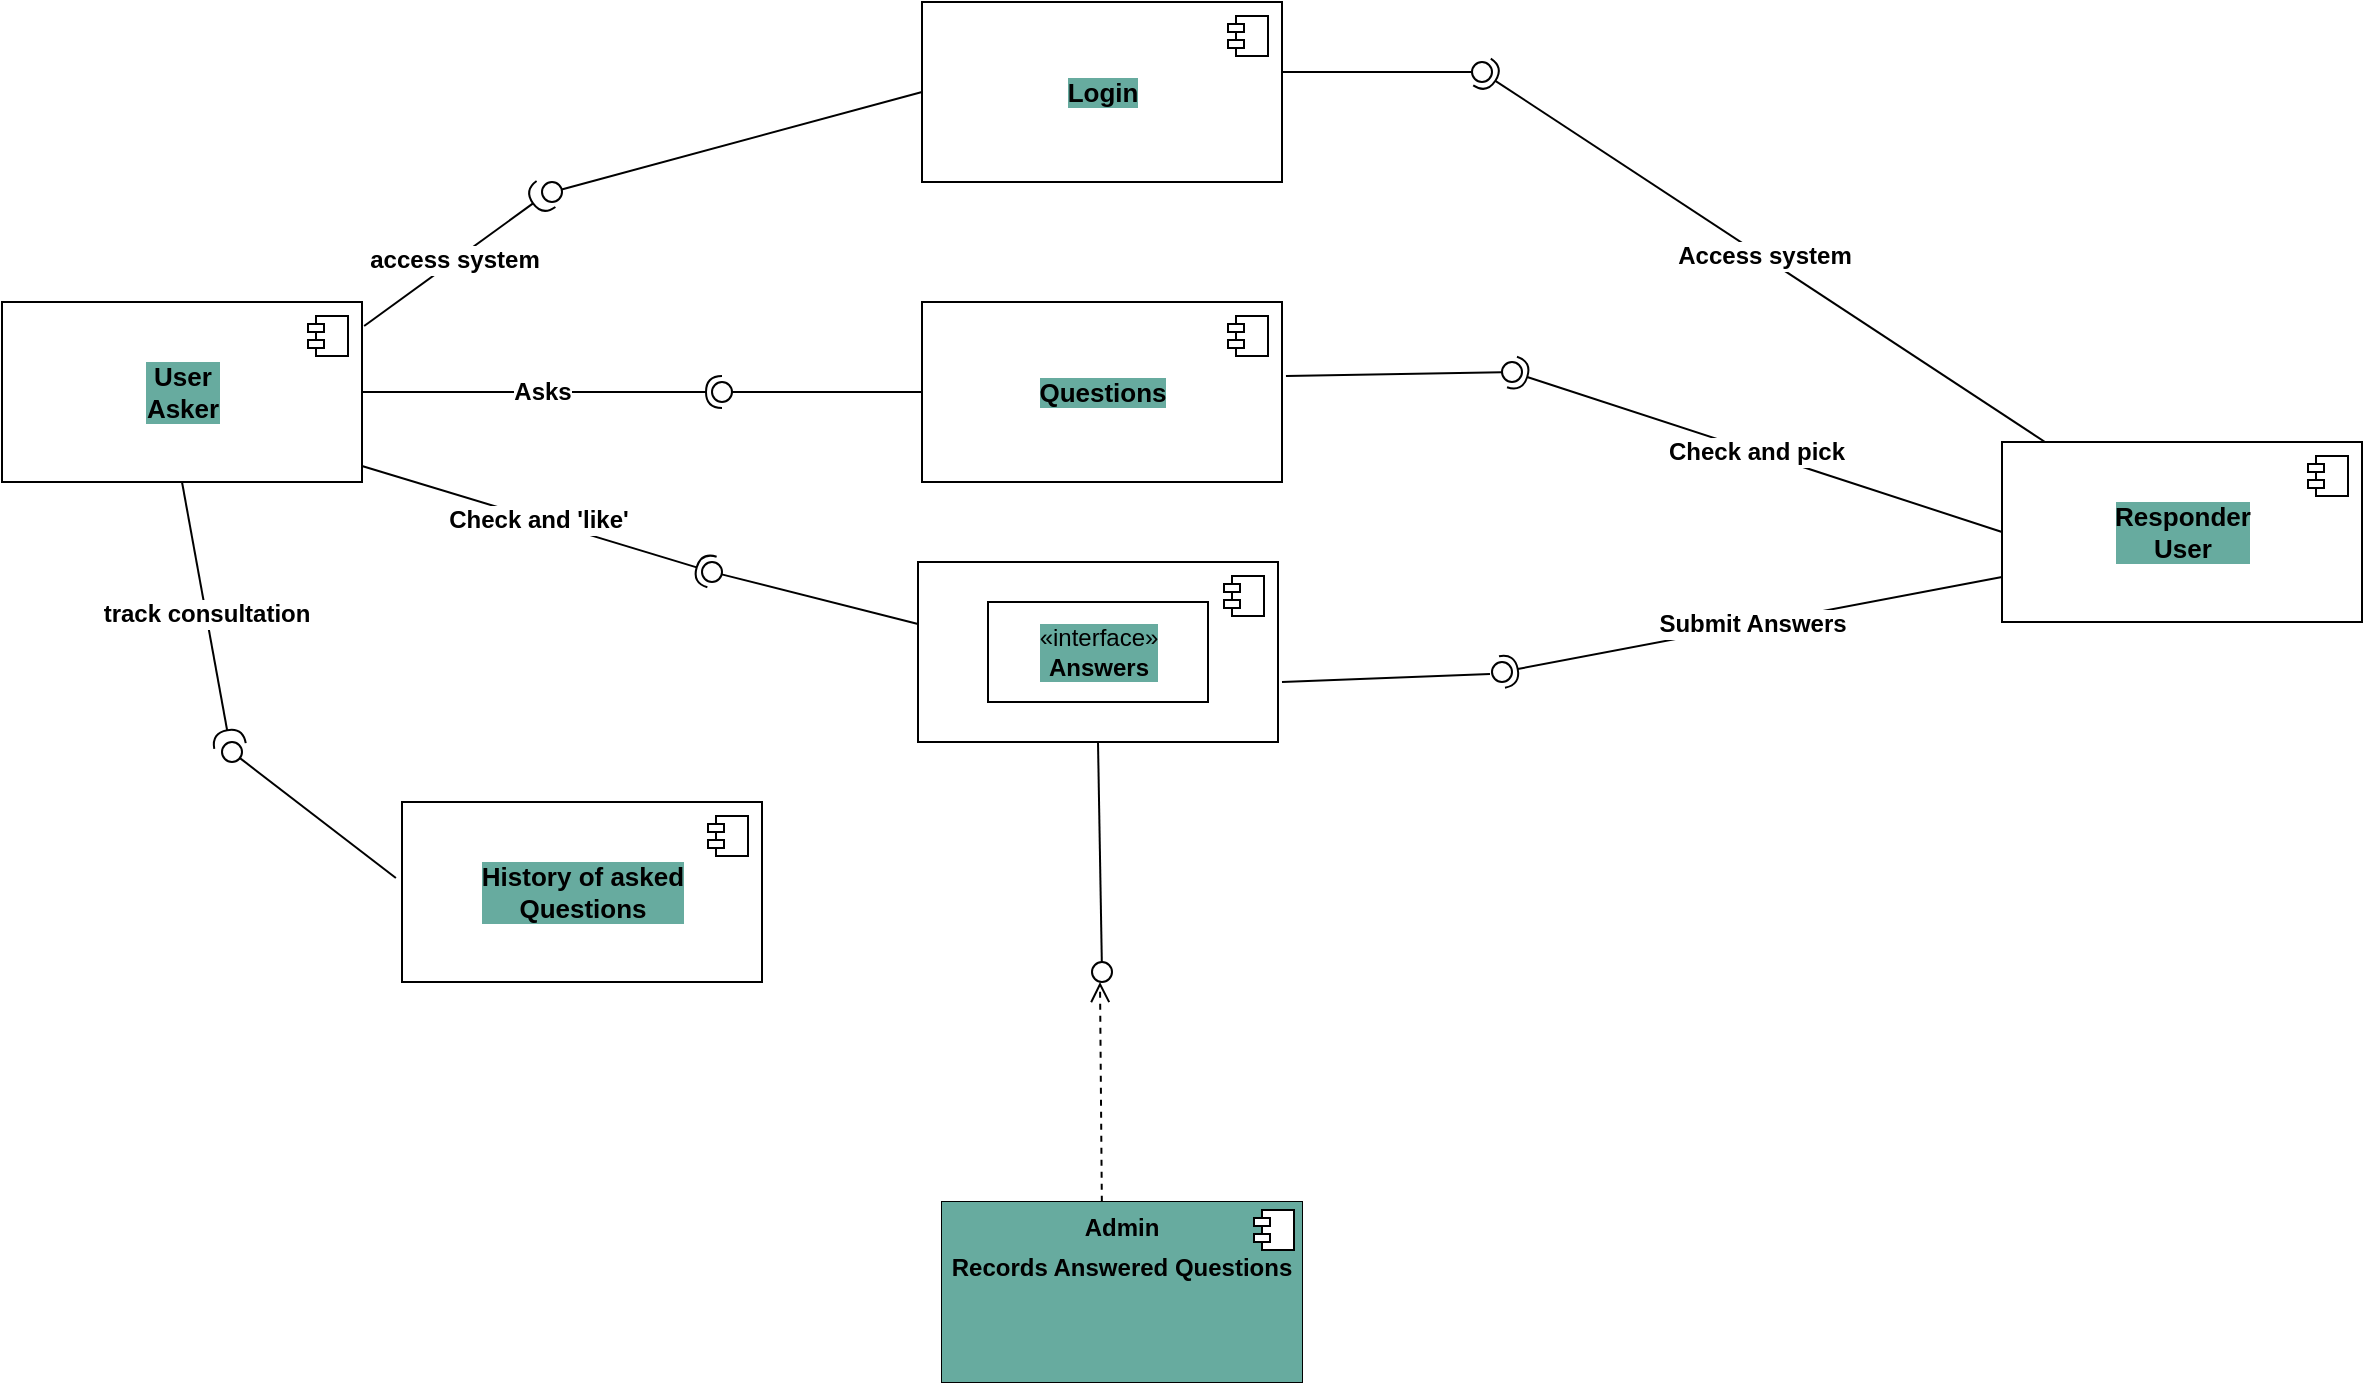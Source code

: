 <mxfile version="14.1.8" type="device" pages="2"><diagram id="P9CBjqOPRIx5RxiKkgTp" name="Components_diagram"><mxGraphModel dx="946" dy="614" grid="1" gridSize="10" guides="1" tooltips="1" connect="1" arrows="1" fold="1" page="1" pageScale="1" pageWidth="827" pageHeight="1169" math="1" shadow="0"><root><mxCell id="0"/><mxCell id="1" parent="0"/><mxCell id="RnPxw1deFc8c4t-Djvcl-1" value="" style="html=1;dropTarget=0;labelBackgroundColor=#67AB9F;" vertex="1" parent="1"><mxGeometry x="538" y="500" width="180" height="90" as="geometry"/></mxCell><mxCell id="RnPxw1deFc8c4t-Djvcl-2" value="" style="shape=module;jettyWidth=8;jettyHeight=4;" vertex="1" parent="RnPxw1deFc8c4t-Djvcl-1"><mxGeometry x="1" width="20" height="20" relative="1" as="geometry"><mxPoint x="-27" y="7" as="offset"/></mxGeometry></mxCell><mxCell id="RnPxw1deFc8c4t-Djvcl-3" value="User&lt;br style=&quot;font-size: 13px;&quot;&gt;Asker" style="html=1;dropTarget=0;labelBackgroundColor=#67AB9F;fontStyle=1;fontSize=13;" vertex="1" parent="1"><mxGeometry x="80" y="370" width="180" height="90" as="geometry"/></mxCell><mxCell id="RnPxw1deFc8c4t-Djvcl-4" value="" style="shape=module;jettyWidth=8;jettyHeight=4;" vertex="1" parent="RnPxw1deFc8c4t-Djvcl-3"><mxGeometry x="1" width="20" height="20" relative="1" as="geometry"><mxPoint x="-27" y="7" as="offset"/></mxGeometry></mxCell><mxCell id="RnPxw1deFc8c4t-Djvcl-5" value="Login" style="html=1;dropTarget=0;labelBackgroundColor=#67AB9F;fontStyle=1;fontSize=13;" vertex="1" parent="1"><mxGeometry x="540" y="220" width="180" height="90" as="geometry"/></mxCell><mxCell id="RnPxw1deFc8c4t-Djvcl-6" value="" style="shape=module;jettyWidth=8;jettyHeight=4;" vertex="1" parent="RnPxw1deFc8c4t-Djvcl-5"><mxGeometry x="1" width="20" height="20" relative="1" as="geometry"><mxPoint x="-27" y="7" as="offset"/></mxGeometry></mxCell><mxCell id="RnPxw1deFc8c4t-Djvcl-7" value="" style="rounded=0;orthogonalLoop=1;jettySize=auto;html=1;endArrow=none;endFill=0;exitX=0;exitY=0.5;exitDx=0;exitDy=0;" edge="1" parent="1" source="RnPxw1deFc8c4t-Djvcl-5" target="RnPxw1deFc8c4t-Djvcl-9"><mxGeometry relative="1" as="geometry"><mxPoint x="330" y="320" as="sourcePoint"/></mxGeometry></mxCell><mxCell id="RnPxw1deFc8c4t-Djvcl-8" value="access system" style="rounded=0;orthogonalLoop=1;jettySize=auto;html=1;endArrow=halfCircle;endFill=0;endSize=6;strokeWidth=1;exitX=1.006;exitY=0.133;exitDx=0;exitDy=0;exitPerimeter=0;entryX=0.2;entryY=0.6;entryDx=0;entryDy=0;entryPerimeter=0;fontStyle=1;fontSize=12;" edge="1" parent="1" source="RnPxw1deFc8c4t-Djvcl-3" target="RnPxw1deFc8c4t-Djvcl-9"><mxGeometry relative="1" as="geometry"><mxPoint x="240" y="295" as="sourcePoint"/><mxPoint x="340" y="320" as="targetPoint"/></mxGeometry></mxCell><mxCell id="RnPxw1deFc8c4t-Djvcl-9" value="" style="ellipse;whiteSpace=wrap;html=1;fontFamily=Helvetica;fontSize=12;fontColor=#000000;align=center;strokeColor=#000000;fillColor=#ffffff;points=[];aspect=fixed;resizable=0;" vertex="1" parent="1"><mxGeometry x="350" y="310" width="10" height="10" as="geometry"/></mxCell><mxCell id="RnPxw1deFc8c4t-Djvcl-10" value="Questions" style="html=1;dropTarget=0;labelBackgroundColor=#67AB9F;fontSize=13;fontStyle=1" vertex="1" parent="1"><mxGeometry x="540" y="370" width="180" height="90" as="geometry"/></mxCell><mxCell id="RnPxw1deFc8c4t-Djvcl-11" value="" style="shape=module;jettyWidth=8;jettyHeight=4;" vertex="1" parent="RnPxw1deFc8c4t-Djvcl-10"><mxGeometry x="1" width="20" height="20" relative="1" as="geometry"><mxPoint x="-27" y="7" as="offset"/></mxGeometry></mxCell><mxCell id="RnPxw1deFc8c4t-Djvcl-12" value="" style="rounded=0;orthogonalLoop=1;jettySize=auto;html=1;endArrow=none;endFill=0;exitX=0;exitY=0.5;exitDx=0;exitDy=0;" edge="1" parent="1" source="RnPxw1deFc8c4t-Djvcl-10" target="RnPxw1deFc8c4t-Djvcl-14"><mxGeometry relative="1" as="geometry"><mxPoint x="420" y="415" as="sourcePoint"/></mxGeometry></mxCell><mxCell id="RnPxw1deFc8c4t-Djvcl-13" value="Asks" style="rounded=0;orthogonalLoop=1;jettySize=auto;html=1;endArrow=halfCircle;endFill=0;entryX=0.5;entryY=0.5;entryDx=0;entryDy=0;endSize=6;strokeWidth=1;exitX=1;exitY=0.5;exitDx=0;exitDy=0;fontStyle=1;fontSize=12;" edge="1" parent="1" source="RnPxw1deFc8c4t-Djvcl-3" target="RnPxw1deFc8c4t-Djvcl-14"><mxGeometry relative="1" as="geometry"><mxPoint x="460" y="415" as="sourcePoint"/></mxGeometry></mxCell><mxCell id="RnPxw1deFc8c4t-Djvcl-14" value="" style="ellipse;whiteSpace=wrap;html=1;fontFamily=Helvetica;fontSize=12;fontColor=#000000;align=center;strokeColor=#000000;fillColor=#ffffff;points=[];aspect=fixed;resizable=0;" vertex="1" parent="1"><mxGeometry x="435" y="410" width="10" height="10" as="geometry"/></mxCell><mxCell id="RnPxw1deFc8c4t-Djvcl-15" value="History of asked&lt;br style=&quot;font-size: 13px;&quot;&gt;Questions" style="html=1;dropTarget=0;labelBackgroundColor=#67AB9F;fontStyle=1;fontSize=13;" vertex="1" parent="1"><mxGeometry x="280" y="620" width="180" height="90" as="geometry"/></mxCell><mxCell id="RnPxw1deFc8c4t-Djvcl-16" value="" style="shape=module;jettyWidth=8;jettyHeight=4;" vertex="1" parent="RnPxw1deFc8c4t-Djvcl-15"><mxGeometry x="1" width="20" height="20" relative="1" as="geometry"><mxPoint x="-27" y="7" as="offset"/></mxGeometry></mxCell><mxCell id="RnPxw1deFc8c4t-Djvcl-17" value="" style="rounded=0;orthogonalLoop=1;jettySize=auto;html=1;endArrow=none;endFill=0;exitX=-0.017;exitY=0.422;exitDx=0;exitDy=0;exitPerimeter=0;" edge="1" parent="1" source="RnPxw1deFc8c4t-Djvcl-15" target="RnPxw1deFc8c4t-Djvcl-19"><mxGeometry relative="1" as="geometry"><mxPoint x="370" y="565" as="sourcePoint"/></mxGeometry></mxCell><mxCell id="RnPxw1deFc8c4t-Djvcl-18" value="track consultation" style="rounded=0;orthogonalLoop=1;jettySize=auto;html=1;endArrow=halfCircle;endFill=0;endSize=6;strokeWidth=1;exitX=0.5;exitY=1;exitDx=0;exitDy=0;entryX=0.4;entryY=0.2;entryDx=0;entryDy=0;entryPerimeter=0;fontSize=12;fontStyle=1" edge="1" parent="1" source="RnPxw1deFc8c4t-Djvcl-3" target="RnPxw1deFc8c4t-Djvcl-19"><mxGeometry relative="1" as="geometry"><mxPoint x="410" y="565" as="sourcePoint"/><mxPoint x="200" y="590" as="targetPoint"/></mxGeometry></mxCell><mxCell id="RnPxw1deFc8c4t-Djvcl-19" value="" style="ellipse;whiteSpace=wrap;html=1;fontFamily=Helvetica;fontSize=12;fontColor=#000000;align=center;strokeColor=#000000;fillColor=#ffffff;points=[];aspect=fixed;resizable=0;" vertex="1" parent="1"><mxGeometry x="190" y="590" width="10" height="10" as="geometry"/></mxCell><mxCell id="RnPxw1deFc8c4t-Djvcl-20" value="Responder&lt;br style=&quot;font-size: 13px;&quot;&gt;User" style="html=1;dropTarget=0;labelBackgroundColor=#67AB9F;fontSize=13;fontStyle=1" vertex="1" parent="1"><mxGeometry x="1080" y="440" width="180" height="90" as="geometry"/></mxCell><mxCell id="RnPxw1deFc8c4t-Djvcl-21" value="" style="shape=module;jettyWidth=8;jettyHeight=4;" vertex="1" parent="RnPxw1deFc8c4t-Djvcl-20"><mxGeometry x="1" width="20" height="20" relative="1" as="geometry"><mxPoint x="-27" y="7" as="offset"/></mxGeometry></mxCell><mxCell id="RnPxw1deFc8c4t-Djvcl-22" value="" style="rounded=0;orthogonalLoop=1;jettySize=auto;html=1;endArrow=none;endFill=0;exitX=0.551;exitY=0.067;exitDx=0;exitDy=0;exitPerimeter=0;" edge="1" parent="1" target="RnPxw1deFc8c4t-Djvcl-24"><mxGeometry relative="1" as="geometry"><mxPoint x="719.77" y="255.04" as="sourcePoint"/></mxGeometry></mxCell><mxCell id="RnPxw1deFc8c4t-Djvcl-23" value="Access system" style="rounded=0;orthogonalLoop=1;jettySize=auto;html=1;endArrow=halfCircle;endFill=0;entryX=0.5;entryY=0.5;entryDx=0;entryDy=0;endSize=6;strokeWidth=1;fontStyle=1;fontSize=12;" edge="1" parent="1" source="RnPxw1deFc8c4t-Djvcl-20" target="RnPxw1deFc8c4t-Djvcl-24"><mxGeometry relative="1" as="geometry"><mxPoint x="840" y="255" as="sourcePoint"/></mxGeometry></mxCell><mxCell id="RnPxw1deFc8c4t-Djvcl-24" value="" style="ellipse;whiteSpace=wrap;html=1;fontFamily=Helvetica;fontSize=12;fontColor=#000000;align=center;strokeColor=#000000;fillColor=#ffffff;points=[];aspect=fixed;resizable=0;" vertex="1" parent="1"><mxGeometry x="815" y="250" width="10" height="10" as="geometry"/></mxCell><mxCell id="RnPxw1deFc8c4t-Djvcl-25" value="" style="rounded=0;orthogonalLoop=1;jettySize=auto;html=1;endArrow=none;endFill=0;exitX=1.011;exitY=0.411;exitDx=0;exitDy=0;exitPerimeter=0;" edge="1" parent="1" source="RnPxw1deFc8c4t-Djvcl-10" target="RnPxw1deFc8c4t-Djvcl-27"><mxGeometry relative="1" as="geometry"><mxPoint x="815" y="405" as="sourcePoint"/></mxGeometry></mxCell><mxCell id="RnPxw1deFc8c4t-Djvcl-26" value="Check and pick" style="rounded=0;orthogonalLoop=1;jettySize=auto;html=1;endArrow=halfCircle;endFill=0;entryX=0.5;entryY=0.5;entryDx=0;entryDy=0;endSize=6;strokeWidth=1;exitX=0;exitY=0.5;exitDx=0;exitDy=0;fontSize=12;fontStyle=1" edge="1" parent="1" source="RnPxw1deFc8c4t-Djvcl-20" target="RnPxw1deFc8c4t-Djvcl-27"><mxGeometry relative="1" as="geometry"><mxPoint x="855" y="405" as="sourcePoint"/></mxGeometry></mxCell><mxCell id="RnPxw1deFc8c4t-Djvcl-27" value="" style="ellipse;whiteSpace=wrap;html=1;fontFamily=Helvetica;fontSize=12;fontColor=#000000;align=center;strokeColor=#000000;fillColor=#ffffff;points=[];aspect=fixed;resizable=0;labelBackgroundColor=#67AB9F;" vertex="1" parent="1"><mxGeometry x="830" y="400" width="10" height="10" as="geometry"/></mxCell><mxCell id="RnPxw1deFc8c4t-Djvcl-28" value="«interface»&lt;br&gt;&lt;b&gt;Answers&lt;/b&gt;" style="html=1;labelBackgroundColor=#67AB9F;" vertex="1" parent="1"><mxGeometry x="573" y="520" width="110" height="50" as="geometry"/></mxCell><mxCell id="RnPxw1deFc8c4t-Djvcl-29" value="Submit Answers" style="rounded=0;orthogonalLoop=1;jettySize=auto;html=1;endArrow=halfCircle;endFill=0;entryX=0.5;entryY=0.5;entryDx=0;entryDy=0;endSize=6;strokeWidth=1;exitX=0;exitY=0.75;exitDx=0;exitDy=0;fontSize=12;fontStyle=1" edge="1" parent="1" source="RnPxw1deFc8c4t-Djvcl-20" target="RnPxw1deFc8c4t-Djvcl-30"><mxGeometry relative="1" as="geometry"><mxPoint x="855" y="725" as="sourcePoint"/></mxGeometry></mxCell><mxCell id="RnPxw1deFc8c4t-Djvcl-30" value="" style="ellipse;whiteSpace=wrap;html=1;fontFamily=Helvetica;fontSize=12;fontColor=#000000;align=center;strokeColor=#000000;fillColor=#ffffff;points=[];aspect=fixed;resizable=0;labelBackgroundColor=#67AB9F;" vertex="1" parent="1"><mxGeometry x="825" y="550" width="10" height="10" as="geometry"/></mxCell><mxCell id="RnPxw1deFc8c4t-Djvcl-31" value="" style="endArrow=none;html=1;entryX=-0.1;entryY=0.6;entryDx=0;entryDy=0;entryPerimeter=0;" edge="1" parent="1" target="RnPxw1deFc8c4t-Djvcl-30"><mxGeometry width="50" height="50" relative="1" as="geometry"><mxPoint x="720" y="560" as="sourcePoint"/><mxPoint x="820" y="560" as="targetPoint"/></mxGeometry></mxCell><mxCell id="RnPxw1deFc8c4t-Djvcl-32" value="" style="rounded=0;orthogonalLoop=1;jettySize=auto;html=1;endArrow=none;endFill=0;exitX=0;exitY=0.344;exitDx=0;exitDy=0;exitPerimeter=0;" edge="1" parent="1" source="RnPxw1deFc8c4t-Djvcl-1" target="RnPxw1deFc8c4t-Djvcl-34"><mxGeometry relative="1" as="geometry"><mxPoint x="430" y="475" as="sourcePoint"/></mxGeometry></mxCell><mxCell id="RnPxw1deFc8c4t-Djvcl-33" value="Check and 'like'" style="rounded=0;orthogonalLoop=1;jettySize=auto;html=1;endArrow=halfCircle;endFill=0;entryX=0.5;entryY=0.5;entryDx=0;entryDy=0;endSize=6;strokeWidth=1;exitX=1;exitY=0.911;exitDx=0;exitDy=0;exitPerimeter=0;fontStyle=1;fontSize=12;" edge="1" parent="1" source="RnPxw1deFc8c4t-Djvcl-3" target="RnPxw1deFc8c4t-Djvcl-34"><mxGeometry relative="1" as="geometry"><mxPoint x="470" y="475" as="sourcePoint"/></mxGeometry></mxCell><mxCell id="RnPxw1deFc8c4t-Djvcl-34" value="" style="ellipse;whiteSpace=wrap;html=1;fontFamily=Helvetica;fontSize=12;fontColor=#000000;align=center;strokeColor=#000000;fillColor=#ffffff;points=[];aspect=fixed;resizable=0;labelBackgroundColor=#67AB9F;" vertex="1" parent="1"><mxGeometry x="430" y="500" width="10" height="10" as="geometry"/></mxCell><mxCell id="RnPxw1deFc8c4t-Djvcl-35" value="&lt;p style=&quot;margin: 0px ; margin-top: 6px ; text-align: center&quot;&gt;&lt;b&gt;Admin&lt;/b&gt;&lt;/p&gt;&lt;p style=&quot;margin: 0px ; margin-top: 6px ; text-align: center&quot;&gt;&lt;b&gt;Records Answered Questions&lt;/b&gt;&lt;/p&gt;" style="align=left;overflow=fill;html=1;dropTarget=0;labelBackgroundColor=#67AB9F;" vertex="1" parent="1"><mxGeometry x="550" y="820" width="180" height="90" as="geometry"/></mxCell><mxCell id="RnPxw1deFc8c4t-Djvcl-36" value="" style="shape=component;jettyWidth=8;jettyHeight=4;" vertex="1" parent="RnPxw1deFc8c4t-Djvcl-35"><mxGeometry x="1" width="20" height="20" relative="1" as="geometry"><mxPoint x="-24" y="4" as="offset"/></mxGeometry></mxCell><mxCell id="RnPxw1deFc8c4t-Djvcl-37" value="" style="rounded=0;orthogonalLoop=1;jettySize=auto;html=1;endArrow=none;endFill=0;exitX=0.5;exitY=1;exitDx=0;exitDy=0;" edge="1" parent="1" source="RnPxw1deFc8c4t-Djvcl-1" target="RnPxw1deFc8c4t-Djvcl-38"><mxGeometry relative="1" as="geometry"><mxPoint x="620" y="695" as="sourcePoint"/></mxGeometry></mxCell><mxCell id="RnPxw1deFc8c4t-Djvcl-38" value="" style="ellipse;whiteSpace=wrap;html=1;fontFamily=Helvetica;fontSize=12;fontColor=#000000;align=center;strokeColor=#000000;fillColor=#ffffff;points=[];aspect=fixed;resizable=0;labelBackgroundColor=#67AB9F;" vertex="1" parent="1"><mxGeometry x="625" y="700" width="10" height="10" as="geometry"/></mxCell><mxCell id="RnPxw1deFc8c4t-Djvcl-39" value="" style="html=1;verticalAlign=bottom;endArrow=open;dashed=1;endSize=8;exitX=0.444;exitY=-0.002;exitDx=0;exitDy=0;exitPerimeter=0;" edge="1" parent="1" source="RnPxw1deFc8c4t-Djvcl-35"><mxGeometry relative="1" as="geometry"><mxPoint x="640" y="760" as="sourcePoint"/><mxPoint x="629" y="710" as="targetPoint"/></mxGeometry></mxCell></root></mxGraphModel></diagram><diagram id="HKHVWq48eYLriPp28r2I" name="flow_chart"><mxGraphModel dx="1351" dy="877" grid="1" gridSize="10" guides="1" tooltips="1" connect="1" arrows="1" fold="1" page="1" pageScale="1" pageWidth="827" pageHeight="1169" math="0" shadow="0"><root><mxCell id="AusPexo7Id7mAVYo8OVn-0"/><mxCell id="AusPexo7Id7mAVYo8OVn-1" parent="AusPexo7Id7mAVYo8OVn-0"/><mxCell id="AusPexo7Id7mAVYo8OVn-2" value="" style="edgeStyle=orthogonalEdgeStyle;rounded=0;orthogonalLoop=1;jettySize=auto;html=1;" edge="1" parent="AusPexo7Id7mAVYo8OVn-1" source="AusPexo7Id7mAVYo8OVn-3"><mxGeometry relative="1" as="geometry"><mxPoint x="520" y="450" as="targetPoint"/></mxGeometry></mxCell><mxCell id="AusPexo7Id7mAVYo8OVn-3" value="Start" style="strokeWidth=2;html=1;shape=mxgraph.flowchart.start_2;whiteSpace=wrap;gradientColor=#3333FF;" vertex="1" parent="AusPexo7Id7mAVYo8OVn-1"><mxGeometry x="470" y="250" width="100" height="100" as="geometry"/></mxCell><mxCell id="AusPexo7Id7mAVYo8OVn-4" value="" style="edgeStyle=orthogonalEdgeStyle;rounded=0;orthogonalLoop=1;jettySize=auto;html=1;" edge="1" parent="AusPexo7Id7mAVYo8OVn-1" source="AusPexo7Id7mAVYo8OVn-6" target="AusPexo7Id7mAVYo8OVn-8"><mxGeometry relative="1" as="geometry"/></mxCell><mxCell id="AusPexo7Id7mAVYo8OVn-5" value="" style="edgeStyle=orthogonalEdgeStyle;rounded=0;orthogonalLoop=1;jettySize=auto;html=1;" edge="1" parent="AusPexo7Id7mAVYo8OVn-1" source="AusPexo7Id7mAVYo8OVn-6" target="AusPexo7Id7mAVYo8OVn-50"><mxGeometry relative="1" as="geometry"/></mxCell><mxCell id="AusPexo7Id7mAVYo8OVn-6" value="user accessed/logged into the system" style="verticalLabelPosition=bottom;verticalAlign=top;html=1;shape=process;whiteSpace=wrap;rounded=1;size=0.14;arcSize=6;strokeWidth=2;gradientColor=#33FF33;" vertex="1" parent="AusPexo7Id7mAVYo8OVn-1"><mxGeometry x="470" y="450" width="100" height="60" as="geometry"/></mxCell><mxCell id="AusPexo7Id7mAVYo8OVn-7" value="" style="edgeStyle=orthogonalEdgeStyle;rounded=0;orthogonalLoop=1;jettySize=auto;html=1;" edge="1" parent="AusPexo7Id7mAVYo8OVn-1" source="AusPexo7Id7mAVYo8OVn-8" target="AusPexo7Id7mAVYo8OVn-10"><mxGeometry relative="1" as="geometry"/></mxCell><mxCell id="AusPexo7Id7mAVYo8OVn-8" value="Ask questions" style="whiteSpace=wrap;html=1;rounded=1;verticalAlign=top;arcSize=6;strokeWidth=2;gradientColor=#99FFFF;" vertex="1" parent="AusPexo7Id7mAVYo8OVn-1"><mxGeometry x="670" y="450" width="120" height="60" as="geometry"/></mxCell><mxCell id="AusPexo7Id7mAVYo8OVn-9" style="edgeStyle=orthogonalEdgeStyle;rounded=0;orthogonalLoop=1;jettySize=auto;html=1;entryX=0;entryY=0.5;entryDx=0;entryDy=0;entryPerimeter=0;" edge="1" parent="AusPexo7Id7mAVYo8OVn-1" source="AusPexo7Id7mAVYo8OVn-10" target="AusPexo7Id7mAVYo8OVn-13"><mxGeometry relative="1" as="geometry"/></mxCell><mxCell id="AusPexo7Id7mAVYo8OVn-10" value="Send questions" style="whiteSpace=wrap;html=1;rounded=1;verticalAlign=top;arcSize=6;strokeWidth=2;gradientColor=#99FFFF;" vertex="1" parent="AusPexo7Id7mAVYo8OVn-1"><mxGeometry x="670" y="590" width="120" height="60" as="geometry"/></mxCell><mxCell id="AusPexo7Id7mAVYo8OVn-11" value="" style="edgeStyle=orthogonalEdgeStyle;rounded=0;orthogonalLoop=1;jettySize=auto;html=1;" edge="1" parent="AusPexo7Id7mAVYo8OVn-1" source="AusPexo7Id7mAVYo8OVn-13" target="AusPexo7Id7mAVYo8OVn-15"><mxGeometry relative="1" as="geometry"/></mxCell><mxCell id="AusPexo7Id7mAVYo8OVn-12" value="" style="edgeStyle=orthogonalEdgeStyle;rounded=0;orthogonalLoop=1;jettySize=auto;html=1;" edge="1" parent="AusPexo7Id7mAVYo8OVn-1" source="AusPexo7Id7mAVYo8OVn-13" target="AusPexo7Id7mAVYo8OVn-17"><mxGeometry relative="1" as="geometry"/></mxCell><mxCell id="AusPexo7Id7mAVYo8OVn-13" value="" style="verticalLabelPosition=bottom;verticalAlign=top;html=1;shape=mxgraph.flowchart.summing_function;gradientColor=#B5739D;" vertex="1" parent="AusPexo7Id7mAVYo8OVn-1"><mxGeometry x="900" y="585" width="70" height="70" as="geometry"/></mxCell><mxCell id="AusPexo7Id7mAVYo8OVn-14" value="" style="edgeStyle=orthogonalEdgeStyle;rounded=0;orthogonalLoop=1;jettySize=auto;html=1;" edge="1" parent="AusPexo7Id7mAVYo8OVn-1" source="AusPexo7Id7mAVYo8OVn-15" target="AusPexo7Id7mAVYo8OVn-22"><mxGeometry relative="1" as="geometry"/></mxCell><mxCell id="AusPexo7Id7mAVYo8OVn-15" value="System compare with similar asked questions" style="whiteSpace=wrap;html=1;verticalAlign=top;strokeWidth=2;gradientColor=#99FFFF;" vertex="1" parent="AusPexo7Id7mAVYo8OVn-1"><mxGeometry x="875" y="740" width="120" height="60" as="geometry"/></mxCell><mxCell id="AusPexo7Id7mAVYo8OVn-16" value="" style="edgeStyle=orthogonalEdgeStyle;rounded=0;orthogonalLoop=1;jettySize=auto;html=1;" edge="1" parent="AusPexo7Id7mAVYo8OVn-1" source="AusPexo7Id7mAVYo8OVn-17" target="AusPexo7Id7mAVYo8OVn-19"><mxGeometry relative="1" as="geometry"/></mxCell><mxCell id="AusPexo7Id7mAVYo8OVn-17" value="user see history" style="whiteSpace=wrap;html=1;verticalAlign=top;strokeWidth=2;gradientColor=#99FFFF;" vertex="1" parent="AusPexo7Id7mAVYo8OVn-1"><mxGeometry x="1025" y="590" width="120" height="60" as="geometry"/></mxCell><mxCell id="AusPexo7Id7mAVYo8OVn-18" style="edgeStyle=orthogonalEdgeStyle;rounded=0;orthogonalLoop=1;jettySize=auto;html=1;entryX=1;entryY=0.5;entryDx=0;entryDy=0;entryPerimeter=0;" edge="1" parent="AusPexo7Id7mAVYo8OVn-1" source="AusPexo7Id7mAVYo8OVn-19" target="AusPexo7Id7mAVYo8OVn-31"><mxGeometry relative="1" as="geometry"><Array as="points"><mxPoint x="1085" y="925"/></Array></mxGeometry></mxCell><mxCell id="AusPexo7Id7mAVYo8OVn-19" value="Track for professional consultation of his question" style="whiteSpace=wrap;html=1;verticalAlign=top;strokeWidth=2;gradientColor=#99FFFF;" vertex="1" parent="AusPexo7Id7mAVYo8OVn-1"><mxGeometry x="1025" y="740" width="120" height="60" as="geometry"/></mxCell><mxCell id="AusPexo7Id7mAVYo8OVn-20" value="Yes" style="edgeStyle=orthogonalEdgeStyle;rounded=0;orthogonalLoop=1;jettySize=auto;html=1;entryX=1;entryY=0.5;entryDx=0;entryDy=0;entryPerimeter=0;" edge="1" parent="AusPexo7Id7mAVYo8OVn-1" source="AusPexo7Id7mAVYo8OVn-22" target="AusPexo7Id7mAVYo8OVn-24"><mxGeometry relative="1" as="geometry"/></mxCell><mxCell id="AusPexo7Id7mAVYo8OVn-21" value="No" style="edgeStyle=orthogonalEdgeStyle;rounded=0;orthogonalLoop=1;jettySize=auto;html=1;entryX=0.5;entryY=0;entryDx=0;entryDy=0;entryPerimeter=0;" edge="1" parent="AusPexo7Id7mAVYo8OVn-1" source="AusPexo7Id7mAVYo8OVn-22" target="AusPexo7Id7mAVYo8OVn-26"><mxGeometry relative="1" as="geometry"/></mxCell><mxCell id="AusPexo7Id7mAVYo8OVn-22" value="&lt;br&gt;&lt;br&gt;Matched" style="rhombus;whiteSpace=wrap;html=1;verticalAlign=top;gradientColor=#FF3399;" vertex="1" parent="AusPexo7Id7mAVYo8OVn-1"><mxGeometry x="695" y="730" width="80" height="80" as="geometry"/></mxCell><mxCell id="AusPexo7Id7mAVYo8OVn-23" style="edgeStyle=orthogonalEdgeStyle;rounded=0;orthogonalLoop=1;jettySize=auto;html=1;entryX=0.5;entryY=0;entryDx=0;entryDy=0;entryPerimeter=0;" edge="1" parent="AusPexo7Id7mAVYo8OVn-1" source="AusPexo7Id7mAVYo8OVn-24" target="AusPexo7Id7mAVYo8OVn-34"><mxGeometry relative="1" as="geometry"/></mxCell><mxCell id="AusPexo7Id7mAVYo8OVn-24" value="Display similar answers to user" style="strokeWidth=2;html=1;shape=mxgraph.flowchart.display;whiteSpace=wrap;gradientColor=#33FF33;" vertex="1" parent="AusPexo7Id7mAVYo8OVn-1"><mxGeometry x="470" y="740" width="120" height="60" as="geometry"/></mxCell><mxCell id="AusPexo7Id7mAVYo8OVn-25" style="edgeStyle=orthogonalEdgeStyle;rounded=0;orthogonalLoop=1;jettySize=auto;html=1;entryX=0.029;entryY=0.414;entryDx=0;entryDy=0;entryPerimeter=0;" edge="1" parent="AusPexo7Id7mAVYo8OVn-1" source="AusPexo7Id7mAVYo8OVn-26" target="AusPexo7Id7mAVYo8OVn-31"><mxGeometry relative="1" as="geometry"/></mxCell><mxCell id="AusPexo7Id7mAVYo8OVn-26" value="Put in Queue wait for answer" style="strokeWidth=2;html=1;shape=mxgraph.flowchart.loop_limit;whiteSpace=wrap;gradientColor=#33FF33;" vertex="1" parent="AusPexo7Id7mAVYo8OVn-1"><mxGeometry x="685" y="890" width="100" height="60" as="geometry"/></mxCell><mxCell id="AusPexo7Id7mAVYo8OVn-27" style="edgeStyle=orthogonalEdgeStyle;rounded=0;orthogonalLoop=1;jettySize=auto;html=1;entryX=0.5;entryY=0;entryDx=0;entryDy=0;entryPerimeter=0;" edge="1" parent="AusPexo7Id7mAVYo8OVn-1" source="AusPexo7Id7mAVYo8OVn-28" target="AusPexo7Id7mAVYo8OVn-29"><mxGeometry relative="1" as="geometry"/></mxCell><mxCell id="AusPexo7Id7mAVYo8OVn-28" value="User Mark the 'like' reaction&amp;nbsp;" style="whiteSpace=wrap;html=1;strokeWidth=2;gradientColor=#99FFFF;" vertex="1" parent="AusPexo7Id7mAVYo8OVn-1"><mxGeometry x="470" y="1020" width="120" height="60" as="geometry"/></mxCell><mxCell id="AusPexo7Id7mAVYo8OVn-29" value="Problem solved by answer" style="strokeWidth=2;html=1;shape=mxgraph.flowchart.terminator;whiteSpace=wrap;gradientColor=#FF8000;" vertex="1" parent="AusPexo7Id7mAVYo8OVn-1"><mxGeometry x="480" y="1150" width="100" height="60" as="geometry"/></mxCell><mxCell id="AusPexo7Id7mAVYo8OVn-30" style="edgeStyle=orthogonalEdgeStyle;rounded=0;orthogonalLoop=1;jettySize=auto;html=1;entryX=0.5;entryY=0;entryDx=0;entryDy=0;" edge="1" parent="AusPexo7Id7mAVYo8OVn-1" source="AusPexo7Id7mAVYo8OVn-31" target="AusPexo7Id7mAVYo8OVn-36"><mxGeometry relative="1" as="geometry"/></mxCell><mxCell id="AusPexo7Id7mAVYo8OVn-31" value="" style="verticalLabelPosition=bottom;verticalAlign=top;html=1;shape=mxgraph.flowchart.or;gradientColor=#B5739D;" vertex="1" parent="AusPexo7Id7mAVYo8OVn-1"><mxGeometry x="875" y="890" width="70" height="70" as="geometry"/></mxCell><mxCell id="AusPexo7Id7mAVYo8OVn-32" value="YES" style="edgeStyle=orthogonalEdgeStyle;rounded=0;orthogonalLoop=1;jettySize=auto;html=1;entryX=0.5;entryY=0;entryDx=0;entryDy=0;" edge="1" parent="AusPexo7Id7mAVYo8OVn-1" source="AusPexo7Id7mAVYo8OVn-34" target="AusPexo7Id7mAVYo8OVn-28"><mxGeometry relative="1" as="geometry"/></mxCell><mxCell id="AusPexo7Id7mAVYo8OVn-33" value="NO (Answer is not satisfy)" style="edgeStyle=orthogonalEdgeStyle;rounded=0;orthogonalLoop=1;jettySize=auto;html=1;entryX=0;entryY=0.5;entryDx=0;entryDy=0;" edge="1" parent="AusPexo7Id7mAVYo8OVn-1" source="AusPexo7Id7mAVYo8OVn-34" target="AusPexo7Id7mAVYo8OVn-36"><mxGeometry relative="1" as="geometry"><Array as="points"><mxPoint x="660" y="890"/><mxPoint x="660" y="1070"/></Array></mxGeometry></mxCell><mxCell id="AusPexo7Id7mAVYo8OVn-34" value="Problem solved" style="strokeWidth=2;html=1;shape=mxgraph.flowchart.decision;whiteSpace=wrap;gradientColor=#FF3399;" vertex="1" parent="AusPexo7Id7mAVYo8OVn-1"><mxGeometry x="480" y="840" width="100" height="100" as="geometry"/></mxCell><mxCell id="AusPexo7Id7mAVYo8OVn-35" value="" style="edgeStyle=orthogonalEdgeStyle;rounded=0;orthogonalLoop=1;jettySize=auto;html=1;" edge="1" parent="AusPexo7Id7mAVYo8OVn-1" source="AusPexo7Id7mAVYo8OVn-36" target="AusPexo7Id7mAVYo8OVn-38"><mxGeometry relative="1" as="geometry"/></mxCell><mxCell id="AusPexo7Id7mAVYo8OVn-36" value="Request answer from any expert" style="whiteSpace=wrap;html=1;strokeWidth=2;gradientColor=#99FFFF;" vertex="1" parent="AusPexo7Id7mAVYo8OVn-1"><mxGeometry x="850" y="1040" width="120" height="60" as="geometry"/></mxCell><mxCell id="AusPexo7Id7mAVYo8OVn-37" style="edgeStyle=orthogonalEdgeStyle;rounded=0;orthogonalLoop=1;jettySize=auto;html=1;entryX=0;entryY=0.5;entryDx=0;entryDy=0;entryPerimeter=0;" edge="1" parent="AusPexo7Id7mAVYo8OVn-1" source="AusPexo7Id7mAVYo8OVn-38" target="AusPexo7Id7mAVYo8OVn-40"><mxGeometry relative="1" as="geometry"/></mxCell><mxCell id="AusPexo7Id7mAVYo8OVn-38" value="User Check for answers Visually" style="whiteSpace=wrap;html=1;strokeWidth=2;gradientColor=#99FFFF;" vertex="1" parent="AusPexo7Id7mAVYo8OVn-1"><mxGeometry x="850" y="1180" width="120" height="60" as="geometry"/></mxCell><mxCell id="AusPexo7Id7mAVYo8OVn-39" value="" style="edgeStyle=orthogonalEdgeStyle;rounded=0;orthogonalLoop=1;jettySize=auto;html=1;" edge="1" parent="AusPexo7Id7mAVYo8OVn-1" source="AusPexo7Id7mAVYo8OVn-40" target="AusPexo7Id7mAVYo8OVn-42"><mxGeometry relative="1" as="geometry"/></mxCell><mxCell id="AusPexo7Id7mAVYo8OVn-40" value="Wait for answer" style="strokeWidth=2;html=1;shape=mxgraph.flowchart.delay;whiteSpace=wrap;gradientColor=#33FF33;" vertex="1" parent="AusPexo7Id7mAVYo8OVn-1"><mxGeometry x="1060" y="1180" width="100" height="60" as="geometry"/></mxCell><mxCell id="AusPexo7Id7mAVYo8OVn-41" style="edgeStyle=orthogonalEdgeStyle;rounded=0;orthogonalLoop=1;jettySize=auto;html=1;entryX=1;entryY=0.5;entryDx=0;entryDy=0;entryPerimeter=0;" edge="1" parent="AusPexo7Id7mAVYo8OVn-1" source="AusPexo7Id7mAVYo8OVn-42" target="AusPexo7Id7mAVYo8OVn-44"><mxGeometry relative="1" as="geometry"/></mxCell><mxCell id="AusPexo7Id7mAVYo8OVn-42" value="Got answers" style="whiteSpace=wrap;html=1;strokeWidth=2;gradientColor=#99FFFF;" vertex="1" parent="AusPexo7Id7mAVYo8OVn-1"><mxGeometry x="1050" y="1320" width="120" height="60" as="geometry"/></mxCell><mxCell id="AusPexo7Id7mAVYo8OVn-43" value="Yes" style="edgeStyle=orthogonalEdgeStyle;rounded=0;orthogonalLoop=1;jettySize=auto;html=1;" edge="1" parent="AusPexo7Id7mAVYo8OVn-1" source="AusPexo7Id7mAVYo8OVn-44" target="AusPexo7Id7mAVYo8OVn-46"><mxGeometry relative="1" as="geometry"/></mxCell><mxCell id="AusPexo7Id7mAVYo8OVn-44" value="Problem solved" style="strokeWidth=2;html=1;shape=mxgraph.flowchart.decision;whiteSpace=wrap;gradientColor=#FF3399;" vertex="1" parent="AusPexo7Id7mAVYo8OVn-1"><mxGeometry x="850" y="1300" width="100" height="100" as="geometry"/></mxCell><mxCell id="AusPexo7Id7mAVYo8OVn-45" style="edgeStyle=orthogonalEdgeStyle;rounded=0;orthogonalLoop=1;jettySize=auto;html=1;entryX=1;entryY=0.5;entryDx=0;entryDy=0;entryPerimeter=0;" edge="1" parent="AusPexo7Id7mAVYo8OVn-1" source="AusPexo7Id7mAVYo8OVn-46" target="AusPexo7Id7mAVYo8OVn-47"><mxGeometry relative="1" as="geometry"/></mxCell><mxCell id="AusPexo7Id7mAVYo8OVn-46" value="User mark the 'Like' reaction" style="whiteSpace=wrap;html=1;strokeWidth=2;gradientColor=#99FFFF;" vertex="1" parent="AusPexo7Id7mAVYo8OVn-1"><mxGeometry x="840" y="1500" width="120" height="60" as="geometry"/></mxCell><mxCell id="AusPexo7Id7mAVYo8OVn-47" value="Problem solved by answer" style="strokeWidth=2;html=1;shape=mxgraph.flowchart.terminator;whiteSpace=wrap;fillColor=#FF8000;gradientColor=#ffffff;" vertex="1" parent="AusPexo7Id7mAVYo8OVn-1"><mxGeometry x="620" y="1500" width="100" height="60" as="geometry"/></mxCell><mxCell id="AusPexo7Id7mAVYo8OVn-48" value="NO" style="endArrow=none;html=1;edgeStyle=orthogonalEdgeStyle;exitX=0;exitY=0.5;exitDx=0;exitDy=0;exitPerimeter=0;" edge="1" parent="AusPexo7Id7mAVYo8OVn-1" source="AusPexo7Id7mAVYo8OVn-44"><mxGeometry width="50" height="50" relative="1" as="geometry"><mxPoint x="640" y="1370" as="sourcePoint"/><mxPoint x="660" y="1070" as="targetPoint"/></mxGeometry></mxCell><mxCell id="AusPexo7Id7mAVYo8OVn-49" value="" style="edgeStyle=orthogonalEdgeStyle;rounded=0;orthogonalLoop=1;jettySize=auto;html=1;" edge="1" parent="AusPexo7Id7mAVYo8OVn-1" source="AusPexo7Id7mAVYo8OVn-50" target="AusPexo7Id7mAVYo8OVn-52"><mxGeometry relative="1" as="geometry"/></mxCell><mxCell id="AusPexo7Id7mAVYo8OVn-50" value="Responder user See questions list&lt;br&gt;&amp;nbsp;Globally" style="whiteSpace=wrap;html=1;rounded=1;verticalAlign=top;strokeWidth=2;arcSize=6;gradientColor=#99FFFF;" vertex="1" parent="AusPexo7Id7mAVYo8OVn-1"><mxGeometry x="270" y="450" width="130" height="60" as="geometry"/></mxCell><mxCell id="AusPexo7Id7mAVYo8OVn-51" style="edgeStyle=orthogonalEdgeStyle;rounded=0;orthogonalLoop=1;jettySize=auto;html=1;entryX=1.02;entryY=0.4;entryDx=0;entryDy=0;entryPerimeter=0;" edge="1" parent="AusPexo7Id7mAVYo8OVn-1" source="AusPexo7Id7mAVYo8OVn-52" target="AusPexo7Id7mAVYo8OVn-54"><mxGeometry relative="1" as="geometry"/></mxCell><mxCell id="AusPexo7Id7mAVYo8OVn-52" value="Pick a question to answer" style="whiteSpace=wrap;html=1;rounded=1;verticalAlign=top;strokeWidth=2;arcSize=6;gradientColor=#99FFFF;" vertex="1" parent="AusPexo7Id7mAVYo8OVn-1"><mxGeometry x="275" y="590" width="120" height="60" as="geometry"/></mxCell><mxCell id="AusPexo7Id7mAVYo8OVn-53" value="" style="edgeStyle=orthogonalEdgeStyle;rounded=0;orthogonalLoop=1;jettySize=auto;html=1;" edge="1" parent="AusPexo7Id7mAVYo8OVn-1" target="AusPexo7Id7mAVYo8OVn-56"><mxGeometry relative="1" as="geometry"><mxPoint x="140" y="670" as="sourcePoint"/></mxGeometry></mxCell><mxCell id="AusPexo7Id7mAVYo8OVn-54" value="Provided with Rich format Text box" style="strokeWidth=2;html=1;shape=mxgraph.flowchart.document2;whiteSpace=wrap;size=0.25;gradientColor=#33FF33;" vertex="1" parent="AusPexo7Id7mAVYo8OVn-1"><mxGeometry x="90" y="595" width="100" height="85" as="geometry"/></mxCell><mxCell id="AusPexo7Id7mAVYo8OVn-55" style="edgeStyle=orthogonalEdgeStyle;rounded=0;orthogonalLoop=1;jettySize=auto;html=1;entryX=0.5;entryY=0;entryDx=0;entryDy=0;entryPerimeter=0;" edge="1" parent="AusPexo7Id7mAVYo8OVn-1" source="AusPexo7Id7mAVYo8OVn-56" target="AusPexo7Id7mAVYo8OVn-59"><mxGeometry relative="1" as="geometry"/></mxCell><mxCell id="AusPexo7Id7mAVYo8OVn-56" value="Responder writes the answer" style="whiteSpace=wrap;html=1;strokeWidth=2;gradientColor=#99FFFF;" vertex="1" parent="AusPexo7Id7mAVYo8OVn-1"><mxGeometry x="80" y="772.5" width="120" height="60" as="geometry"/></mxCell><mxCell id="AusPexo7Id7mAVYo8OVn-57" value="Answer is Submitted" style="strokeWidth=2;html=1;shape=mxgraph.flowchart.terminator;whiteSpace=wrap;gradientColor=#FF8000;" vertex="1" parent="AusPexo7Id7mAVYo8OVn-1"><mxGeometry x="90" y="1060" width="100" height="60" as="geometry"/></mxCell><mxCell id="AusPexo7Id7mAVYo8OVn-58" style="edgeStyle=orthogonalEdgeStyle;rounded=0;orthogonalLoop=1;jettySize=auto;html=1;entryX=0.5;entryY=0;entryDx=0;entryDy=0;entryPerimeter=0;exitX=0.5;exitY=0.833;exitDx=0;exitDy=0;exitPerimeter=0;" edge="1" parent="AusPexo7Id7mAVYo8OVn-1" source="AusPexo7Id7mAVYo8OVn-59" target="AusPexo7Id7mAVYo8OVn-57"><mxGeometry relative="1" as="geometry"/></mxCell><mxCell id="AusPexo7Id7mAVYo8OVn-59" value="Confirmation box pop-up" style="strokeWidth=2;html=1;shape=mxgraph.flowchart.document2;whiteSpace=wrap;size=0.25;gradientColor=#33FF33;fillColor=#FFFFFF;" vertex="1" parent="AusPexo7Id7mAVYo8OVn-1"><mxGeometry x="90" y="920" width="100" height="60" as="geometry"/></mxCell></root></mxGraphModel></diagram></mxfile>